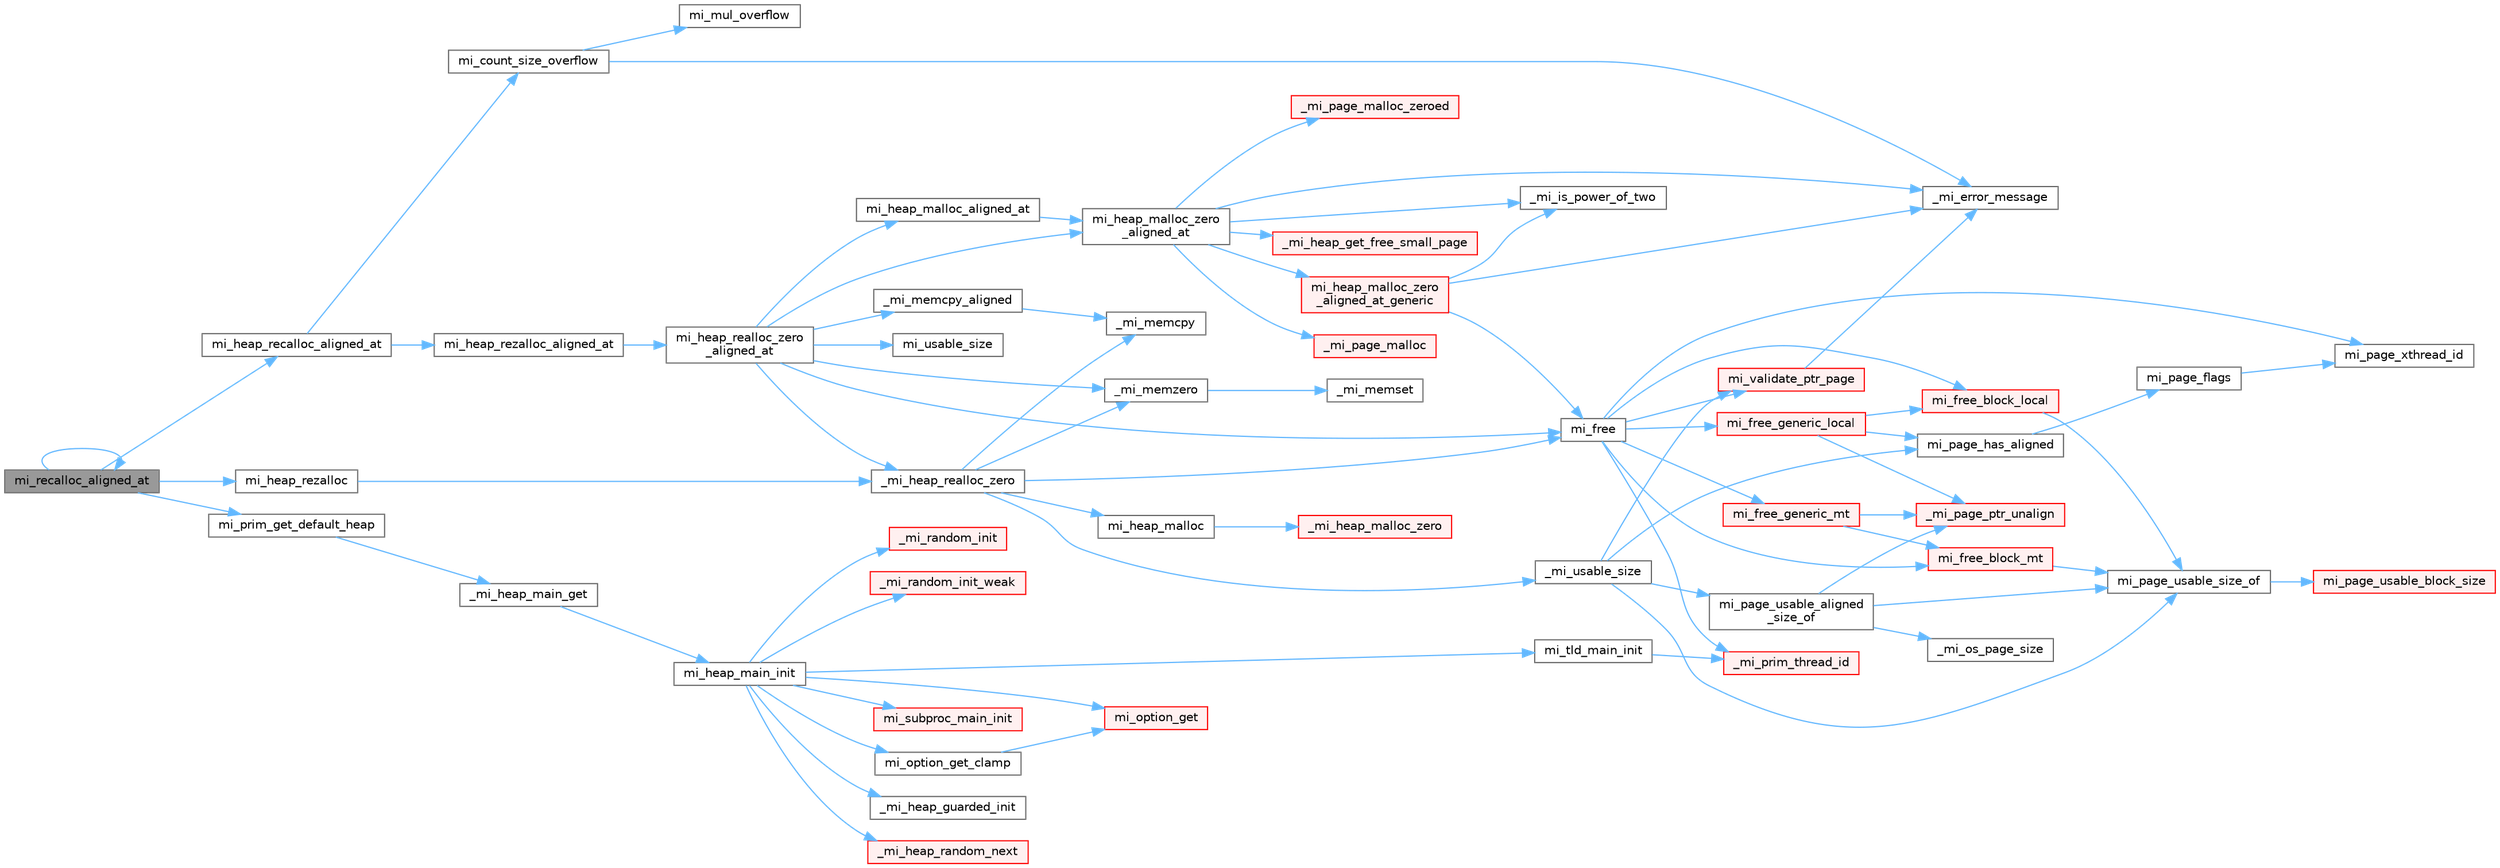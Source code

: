 digraph "mi_recalloc_aligned_at"
{
 // LATEX_PDF_SIZE
  bgcolor="transparent";
  edge [fontname=Helvetica,fontsize=10,labelfontname=Helvetica,labelfontsize=10];
  node [fontname=Helvetica,fontsize=10,shape=box,height=0.2,width=0.4];
  rankdir="LR";
  Node1 [id="Node000001",label="mi_recalloc_aligned_at",height=0.2,width=0.4,color="gray40", fillcolor="grey60", style="filled", fontcolor="black",tooltip=" "];
  Node1 -> Node2 [id="edge73_Node000001_Node000002",color="steelblue1",style="solid",tooltip=" "];
  Node2 [id="Node000002",label="mi_heap_recalloc_aligned_at",height=0.2,width=0.4,color="grey40", fillcolor="white", style="filled",URL="$group__zeroinit.html#ga07b5bcbaf00d0d2e598c232982588496",tooltip=" "];
  Node2 -> Node3 [id="edge74_Node000002_Node000003",color="steelblue1",style="solid",tooltip=" "];
  Node3 [id="Node000003",label="mi_count_size_overflow",height=0.2,width=0.4,color="grey40", fillcolor="white", style="filled",URL="$_e_a_s_t_l_2packages_2mimalloc_2include_2mimalloc_2internal_8h.html#ad0741c6523fbf2e3870fd3477bf6fe91",tooltip=" "];
  Node3 -> Node4 [id="edge75_Node000003_Node000004",color="steelblue1",style="solid",tooltip=" "];
  Node4 [id="Node000004",label="_mi_error_message",height=0.2,width=0.4,color="grey40", fillcolor="white", style="filled",URL="$options_8c.html#a2bebc073bcaac71658e57bb260c2e426",tooltip=" "];
  Node3 -> Node5 [id="edge76_Node000003_Node000005",color="steelblue1",style="solid",tooltip=" "];
  Node5 [id="Node000005",label="mi_mul_overflow",height=0.2,width=0.4,color="grey40", fillcolor="white", style="filled",URL="$_e_a_s_t_l_2packages_2mimalloc_2include_2mimalloc_2internal_8h.html#abf06027911fbdc300901fb961a45e4d0",tooltip=" "];
  Node2 -> Node6 [id="edge77_Node000002_Node000006",color="steelblue1",style="solid",tooltip=" "];
  Node6 [id="Node000006",label="mi_heap_rezalloc_aligned_at",height=0.2,width=0.4,color="grey40", fillcolor="white", style="filled",URL="$group__zeroinit.html#ga2bafa79c3f98ea74882349d44cffa5d9",tooltip=" "];
  Node6 -> Node7 [id="edge78_Node000006_Node000007",color="steelblue1",style="solid",tooltip=" "];
  Node7 [id="Node000007",label="mi_heap_realloc_zero\l_aligned_at",height=0.2,width=0.4,color="grey40", fillcolor="white", style="filled",URL="$alloc-aligned_8c.html#a1c31e7f7df144e6496e627272467f8cf",tooltip=" "];
  Node7 -> Node8 [id="edge79_Node000007_Node000008",color="steelblue1",style="solid",tooltip=" "];
  Node8 [id="Node000008",label="_mi_heap_realloc_zero",height=0.2,width=0.4,color="grey40", fillcolor="white", style="filled",URL="$alloc_8c.html#aa0a502a8b4b3af96fbc3bc6a0cf2e092",tooltip=" "];
  Node8 -> Node9 [id="edge80_Node000008_Node000009",color="steelblue1",style="solid",tooltip=" "];
  Node9 [id="Node000009",label="_mi_memcpy",height=0.2,width=0.4,color="grey40", fillcolor="white", style="filled",URL="$_e_a_s_t_l_2packages_2mimalloc_2include_2mimalloc_2internal_8h.html#aced8405f24c39af46117066bb1633924",tooltip=" "];
  Node8 -> Node10 [id="edge81_Node000008_Node000010",color="steelblue1",style="solid",tooltip=" "];
  Node10 [id="Node000010",label="_mi_memzero",height=0.2,width=0.4,color="grey40", fillcolor="white", style="filled",URL="$_e_a_s_t_l_2packages_2mimalloc_2include_2mimalloc_2internal_8h.html#a621a19b2339e1a1d23f8bc1a96eb3b54",tooltip=" "];
  Node10 -> Node11 [id="edge82_Node000010_Node000011",color="steelblue1",style="solid",tooltip=" "];
  Node11 [id="Node000011",label="_mi_memset",height=0.2,width=0.4,color="grey40", fillcolor="white", style="filled",URL="$_e_a_s_t_l_2packages_2mimalloc_2include_2mimalloc_2internal_8h.html#ae042f084f894809035813d45e3c43561",tooltip=" "];
  Node8 -> Node12 [id="edge83_Node000008_Node000012",color="steelblue1",style="solid",tooltip=" "];
  Node12 [id="Node000012",label="_mi_usable_size",height=0.2,width=0.4,color="grey40", fillcolor="white", style="filled",URL="$free_8c.html#ad2304b1ed3a49b8c20e550c060d5627d",tooltip=" "];
  Node12 -> Node13 [id="edge84_Node000012_Node000013",color="steelblue1",style="solid",tooltip=" "];
  Node13 [id="Node000013",label="mi_page_has_aligned",height=0.2,width=0.4,color="grey40", fillcolor="white", style="filled",URL="$_e_a_s_t_l_2packages_2mimalloc_2include_2mimalloc_2internal_8h.html#ae0b5641b1e2fabf59c84685e08520852",tooltip=" "];
  Node13 -> Node14 [id="edge85_Node000013_Node000014",color="steelblue1",style="solid",tooltip=" "];
  Node14 [id="Node000014",label="mi_page_flags",height=0.2,width=0.4,color="grey40", fillcolor="white", style="filled",URL="$_e_a_s_t_l_2packages_2mimalloc_2include_2mimalloc_2internal_8h.html#a3d26e50ecf7ae2045d2a6dc69c3c30c8",tooltip=" "];
  Node14 -> Node15 [id="edge86_Node000014_Node000015",color="steelblue1",style="solid",tooltip=" "];
  Node15 [id="Node000015",label="mi_page_xthread_id",height=0.2,width=0.4,color="grey40", fillcolor="white", style="filled",URL="$_e_a_s_t_l_2packages_2mimalloc_2include_2mimalloc_2internal_8h.html#af15a53be4fb9aa00af3c25632b1b1dac",tooltip=" "];
  Node12 -> Node16 [id="edge87_Node000012_Node000016",color="steelblue1",style="solid",tooltip=" "];
  Node16 [id="Node000016",label="mi_page_usable_aligned\l_size_of",height=0.2,width=0.4,color="grey40", fillcolor="white", style="filled",URL="$free_8c.html#a85c1b5ab3965f4a581f194aa06d0cf45",tooltip=" "];
  Node16 -> Node17 [id="edge88_Node000016_Node000017",color="steelblue1",style="solid",tooltip=" "];
  Node17 [id="Node000017",label="_mi_os_page_size",height=0.2,width=0.4,color="grey40", fillcolor="white", style="filled",URL="$os_8c.html#a723e4c95209d4c6282b53317473e83d5",tooltip=" "];
  Node16 -> Node18 [id="edge89_Node000016_Node000018",color="steelblue1",style="solid",tooltip=" "];
  Node18 [id="Node000018",label="_mi_page_ptr_unalign",height=0.2,width=0.4,color="red", fillcolor="#FFF0F0", style="filled",URL="$free_8c.html#a02c896f799e571b628b2d7747ca9f771",tooltip=" "];
  Node16 -> Node21 [id="edge90_Node000016_Node000021",color="steelblue1",style="solid",tooltip=" "];
  Node21 [id="Node000021",label="mi_page_usable_size_of",height=0.2,width=0.4,color="grey40", fillcolor="white", style="filled",URL="$free_8c.html#a26335e66b160c5319806a2e33f7b70e7",tooltip=" "];
  Node21 -> Node22 [id="edge91_Node000021_Node000022",color="steelblue1",style="solid",tooltip=" "];
  Node22 [id="Node000022",label="mi_page_usable_block_size",height=0.2,width=0.4,color="red", fillcolor="#FFF0F0", style="filled",URL="$_e_a_s_t_l_2packages_2mimalloc_2include_2mimalloc_2internal_8h.html#a432abca03d059a7d40d8d39617afc8f7",tooltip=" "];
  Node12 -> Node21 [id="edge92_Node000012_Node000021",color="steelblue1",style="solid",tooltip=" "];
  Node12 -> Node23 [id="edge93_Node000012_Node000023",color="steelblue1",style="solid",tooltip=" "];
  Node23 [id="Node000023",label="mi_validate_ptr_page",height=0.2,width=0.4,color="red", fillcolor="#FFF0F0", style="filled",URL="$free_8c.html#a3c325fa47ff6342dca1b913607844b93",tooltip=" "];
  Node23 -> Node4 [id="edge94_Node000023_Node000004",color="steelblue1",style="solid",tooltip=" "];
  Node8 -> Node65 [id="edge95_Node000008_Node000065",color="steelblue1",style="solid",tooltip=" "];
  Node65 [id="Node000065",label="mi_free",height=0.2,width=0.4,color="grey40", fillcolor="white", style="filled",URL="$group__malloc.html#gaf2c7b89c327d1f60f59e68b9ea644d95",tooltip=" "];
  Node65 -> Node48 [id="edge96_Node000065_Node000048",color="steelblue1",style="solid",tooltip=" "];
  Node48 [id="Node000048",label="_mi_prim_thread_id",height=0.2,width=0.4,color="red", fillcolor="#FFF0F0", style="filled",URL="$prim_8h.html#a3875c92cbb791d0a7c69bc1fd2df6804",tooltip=" "];
  Node65 -> Node66 [id="edge97_Node000065_Node000066",color="steelblue1",style="solid",tooltip=" "];
  Node66 [id="Node000066",label="mi_free_block_local",height=0.2,width=0.4,color="red", fillcolor="#FFF0F0", style="filled",URL="$free_8c.html#a4ea336aeb08fb4786186f6087a751d3c",tooltip=" "];
  Node66 -> Node21 [id="edge98_Node000066_Node000021",color="steelblue1",style="solid",tooltip=" "];
  Node65 -> Node268 [id="edge99_Node000065_Node000268",color="steelblue1",style="solid",tooltip=" "];
  Node268 [id="Node000268",label="mi_free_block_mt",height=0.2,width=0.4,color="red", fillcolor="#FFF0F0", style="filled",URL="$free_8c.html#af5ffcf95b8bfc34e499ae3b203e72475",tooltip=" "];
  Node268 -> Node21 [id="edge100_Node000268_Node000021",color="steelblue1",style="solid",tooltip=" "];
  Node65 -> Node331 [id="edge101_Node000065_Node000331",color="steelblue1",style="solid",tooltip=" "];
  Node331 [id="Node000331",label="mi_free_generic_local",height=0.2,width=0.4,color="red", fillcolor="#FFF0F0", style="filled",URL="$free_8c.html#a2e61936ec89160d051a72f0d1f95424f",tooltip=" "];
  Node331 -> Node18 [id="edge102_Node000331_Node000018",color="steelblue1",style="solid",tooltip=" "];
  Node331 -> Node66 [id="edge103_Node000331_Node000066",color="steelblue1",style="solid",tooltip=" "];
  Node331 -> Node13 [id="edge104_Node000331_Node000013",color="steelblue1",style="solid",tooltip=" "];
  Node65 -> Node333 [id="edge105_Node000065_Node000333",color="steelblue1",style="solid",tooltip=" "];
  Node333 [id="Node000333",label="mi_free_generic_mt",height=0.2,width=0.4,color="red", fillcolor="#FFF0F0", style="filled",URL="$free_8c.html#acc3316883c1cf74f78cb41e5d1b46ced",tooltip=" "];
  Node333 -> Node18 [id="edge106_Node000333_Node000018",color="steelblue1",style="solid",tooltip=" "];
  Node333 -> Node268 [id="edge107_Node000333_Node000268",color="steelblue1",style="solid",tooltip=" "];
  Node65 -> Node15 [id="edge108_Node000065_Node000015",color="steelblue1",style="solid",tooltip=" "];
  Node65 -> Node23 [id="edge109_Node000065_Node000023",color="steelblue1",style="solid",tooltip=" "];
  Node8 -> Node334 [id="edge110_Node000008_Node000334",color="steelblue1",style="solid",tooltip=" "];
  Node334 [id="Node000334",label="mi_heap_malloc",height=0.2,width=0.4,color="grey40", fillcolor="white", style="filled",URL="$group__heap.html#gab374e206c7034e0d899fb934e4f4a863",tooltip=" "];
  Node334 -> Node335 [id="edge111_Node000334_Node000335",color="steelblue1",style="solid",tooltip=" "];
  Node335 [id="Node000335",label="_mi_heap_malloc_zero",height=0.2,width=0.4,color="red", fillcolor="#FFF0F0", style="filled",URL="$alloc_8c.html#a4f6dd9bc8d4e47e98566ee77883d703e",tooltip=" "];
  Node7 -> Node446 [id="edge112_Node000007_Node000446",color="steelblue1",style="solid",tooltip=" "];
  Node446 [id="Node000446",label="_mi_memcpy_aligned",height=0.2,width=0.4,color="grey40", fillcolor="white", style="filled",URL="$_e_a_s_t_l_2packages_2mimalloc_2include_2mimalloc_2internal_8h.html#a4dbcd4c6bee50fa4a3fb4b5e2a8d1438",tooltip=" "];
  Node446 -> Node9 [id="edge113_Node000446_Node000009",color="steelblue1",style="solid",tooltip=" "];
  Node7 -> Node10 [id="edge114_Node000007_Node000010",color="steelblue1",style="solid",tooltip=" "];
  Node7 -> Node65 [id="edge115_Node000007_Node000065",color="steelblue1",style="solid",tooltip=" "];
  Node7 -> Node487 [id="edge116_Node000007_Node000487",color="steelblue1",style="solid",tooltip=" "];
  Node487 [id="Node000487",label="mi_heap_malloc_aligned_at",height=0.2,width=0.4,color="grey40", fillcolor="white", style="filled",URL="$group__heap.html#gae7ffc045c3996497a7f3a5f6fe7b8aaa",tooltip=" "];
  Node487 -> Node488 [id="edge117_Node000487_Node000488",color="steelblue1",style="solid",tooltip=" "];
  Node488 [id="Node000488",label="mi_heap_malloc_zero\l_aligned_at",height=0.2,width=0.4,color="grey40", fillcolor="white", style="filled",URL="$alloc-aligned_8c.html#a5a91c01df4ee03f2157157434e535648",tooltip=" "];
  Node488 -> Node4 [id="edge118_Node000488_Node000004",color="steelblue1",style="solid",tooltip=" "];
  Node488 -> Node485 [id="edge119_Node000488_Node000485",color="steelblue1",style="solid",tooltip=" "];
  Node485 [id="Node000485",label="_mi_heap_get_free_small_page",height=0.2,width=0.4,color="red", fillcolor="#FFF0F0", style="filled",URL="$_e_a_s_t_l_2packages_2mimalloc_2include_2mimalloc_2internal_8h.html#a5ab9d8fb17d6213eb9789008e8d69ac1",tooltip=" "];
  Node488 -> Node211 [id="edge120_Node000488_Node000211",color="steelblue1",style="solid",tooltip=" "];
  Node211 [id="Node000211",label="_mi_is_power_of_two",height=0.2,width=0.4,color="grey40", fillcolor="white", style="filled",URL="$_e_a_s_t_l_2packages_2mimalloc_2include_2mimalloc_2internal_8h.html#ac46068515202fb9642f6b2610836bd82",tooltip=" "];
  Node488 -> Node339 [id="edge121_Node000488_Node000339",color="steelblue1",style="solid",tooltip=" "];
  Node339 [id="Node000339",label="_mi_page_malloc",height=0.2,width=0.4,color="red", fillcolor="#FFF0F0", style="filled",URL="$alloc_8c.html#a97c32575c2b27f4dc75af2429c45819d",tooltip=" "];
  Node488 -> Node489 [id="edge122_Node000488_Node000489",color="steelblue1",style="solid",tooltip=" "];
  Node489 [id="Node000489",label="_mi_page_malloc_zeroed",height=0.2,width=0.4,color="red", fillcolor="#FFF0F0", style="filled",URL="$alloc_8c.html#adfd7ea63bc22fb012fb1b5ddcb0253d9",tooltip=" "];
  Node488 -> Node490 [id="edge123_Node000488_Node000490",color="steelblue1",style="solid",tooltip=" "];
  Node490 [id="Node000490",label="mi_heap_malloc_zero\l_aligned_at_generic",height=0.2,width=0.4,color="red", fillcolor="#FFF0F0", style="filled",URL="$alloc-aligned_8c.html#af2d93c20264f100910f38ae10bd6e9d8",tooltip=" "];
  Node490 -> Node4 [id="edge124_Node000490_Node000004",color="steelblue1",style="solid",tooltip=" "];
  Node490 -> Node211 [id="edge125_Node000490_Node000211",color="steelblue1",style="solid",tooltip=" "];
  Node490 -> Node65 [id="edge126_Node000490_Node000065",color="steelblue1",style="solid",tooltip=" "];
  Node7 -> Node488 [id="edge127_Node000007_Node000488",color="steelblue1",style="solid",tooltip=" "];
  Node7 -> Node486 [id="edge128_Node000007_Node000486",color="steelblue1",style="solid",tooltip=" "];
  Node486 [id="Node000486",label="mi_usable_size",height=0.2,width=0.4,color="grey40", fillcolor="white", style="filled",URL="$group__extended.html#ga089c859d9eddc5f9b4bd946cd53cebee",tooltip=" "];
  Node1 -> Node497 [id="edge129_Node000001_Node000497",color="steelblue1",style="solid",tooltip=" "];
  Node497 [id="Node000497",label="mi_heap_rezalloc",height=0.2,width=0.4,color="grey40", fillcolor="white", style="filled",URL="$group__zeroinit.html#ga8d8b7ebb24b513cd84d1a696048da60d",tooltip=" "];
  Node497 -> Node8 [id="edge130_Node000497_Node000008",color="steelblue1",style="solid",tooltip=" "];
  Node1 -> Node278 [id="edge131_Node000001_Node000278",color="steelblue1",style="solid",tooltip=" "];
  Node278 [id="Node000278",label="mi_prim_get_default_heap",height=0.2,width=0.4,color="grey40", fillcolor="white", style="filled",URL="$prim_8h.html#a986e62564728229db3ccecbd6e97fd98",tooltip=" "];
  Node278 -> Node279 [id="edge132_Node000278_Node000279",color="steelblue1",style="solid",tooltip=" "];
  Node279 [id="Node000279",label="_mi_heap_main_get",height=0.2,width=0.4,color="grey40", fillcolor="white", style="filled",URL="$_e_a_s_t_l_2packages_2mimalloc_2src_2init_8c.html#a1feeb4148fb048caf23361152895a55c",tooltip=" "];
  Node279 -> Node280 [id="edge133_Node000279_Node000280",color="steelblue1",style="solid",tooltip=" "];
  Node280 [id="Node000280",label="mi_heap_main_init",height=0.2,width=0.4,color="grey40", fillcolor="white", style="filled",URL="$_e_a_s_t_l_2packages_2mimalloc_2src_2init_8c.html#a5d8b12ae7942ecf3eb4e8ffd313a263a",tooltip=" "];
  Node280 -> Node281 [id="edge134_Node000280_Node000281",color="steelblue1",style="solid",tooltip=" "];
  Node281 [id="Node000281",label="_mi_heap_guarded_init",height=0.2,width=0.4,color="grey40", fillcolor="white", style="filled",URL="$_e_a_s_t_l_2packages_2mimalloc_2src_2init_8c.html#a70e3672a1e08dcb5e7e311d403693394",tooltip=" "];
  Node280 -> Node282 [id="edge135_Node000280_Node000282",color="steelblue1",style="solid",tooltip=" "];
  Node282 [id="Node000282",label="_mi_heap_random_next",height=0.2,width=0.4,color="red", fillcolor="#FFF0F0", style="filled",URL="$heap_8c.html#a68ddb5f2c595ea9d4e8d450342b4713c",tooltip=" "];
  Node280 -> Node288 [id="edge136_Node000280_Node000288",color="steelblue1",style="solid",tooltip=" "];
  Node288 [id="Node000288",label="_mi_random_init",height=0.2,width=0.4,color="red", fillcolor="#FFF0F0", style="filled",URL="$random_8c.html#aca9dc8a900f1b727e326063778b2eee1",tooltip=" "];
  Node280 -> Node297 [id="edge137_Node000280_Node000297",color="steelblue1",style="solid",tooltip=" "];
  Node297 [id="Node000297",label="_mi_random_init_weak",height=0.2,width=0.4,color="red", fillcolor="#FFF0F0", style="filled",URL="$random_8c.html#a6bfdbdbf180aa56ff5697e0f2e3ca49a",tooltip=" "];
  Node280 -> Node32 [id="edge138_Node000280_Node000032",color="steelblue1",style="solid",tooltip=" "];
  Node32 [id="Node000032",label="mi_option_get",height=0.2,width=0.4,color="red", fillcolor="#FFF0F0", style="filled",URL="$group__options.html#ga7e8af195cc81d3fa64ccf2662caa565a",tooltip=" "];
  Node280 -> Node225 [id="edge139_Node000280_Node000225",color="steelblue1",style="solid",tooltip=" "];
  Node225 [id="Node000225",label="mi_option_get_clamp",height=0.2,width=0.4,color="grey40", fillcolor="white", style="filled",URL="$group__options.html#ga96ad9c406338bd314cfe878cfc9bf723",tooltip=" "];
  Node225 -> Node32 [id="edge140_Node000225_Node000032",color="steelblue1",style="solid",tooltip=" "];
  Node280 -> Node298 [id="edge141_Node000280_Node000298",color="steelblue1",style="solid",tooltip=" "];
  Node298 [id="Node000298",label="mi_subproc_main_init",height=0.2,width=0.4,color="red", fillcolor="#FFF0F0", style="filled",URL="$_e_a_s_t_l_2packages_2mimalloc_2src_2init_8c.html#a51b6f4fa5d8cbde3881bf41e2a9d7a73",tooltip=" "];
  Node280 -> Node300 [id="edge142_Node000280_Node000300",color="steelblue1",style="solid",tooltip=" "];
  Node300 [id="Node000300",label="mi_tld_main_init",height=0.2,width=0.4,color="grey40", fillcolor="white", style="filled",URL="$_e_a_s_t_l_2packages_2mimalloc_2src_2init_8c.html#a5b314759773d0dc745240cdf90e7f1b0",tooltip=" "];
  Node300 -> Node48 [id="edge143_Node000300_Node000048",color="steelblue1",style="solid",tooltip=" "];
  Node1 -> Node1 [id="edge144_Node000001_Node000001",color="steelblue1",style="solid",tooltip=" "];
}
